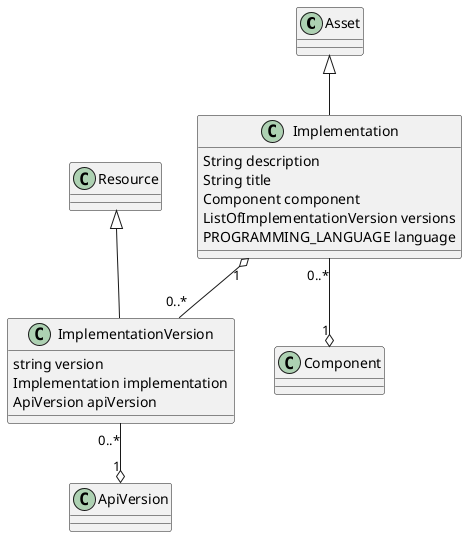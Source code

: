@startuml

Asset <|-- Implementation
class  Implementation {
  String description
  String title
  Component component
  ListOfImplementationVersion versions
  PROGRAMMING_LANGUAGE language
}
Implementation "1" o-- "0..*" ImplementationVersion

class  ImplementationVersion {
  string version
  Implementation implementation
  ApiVersion apiVersion
}
Resource <|-- ImplementationVersion

ImplementationVersion  "0..*" --o "1" ApiVersion
Implementation  "0..*" --o "1"  Component
@enduml